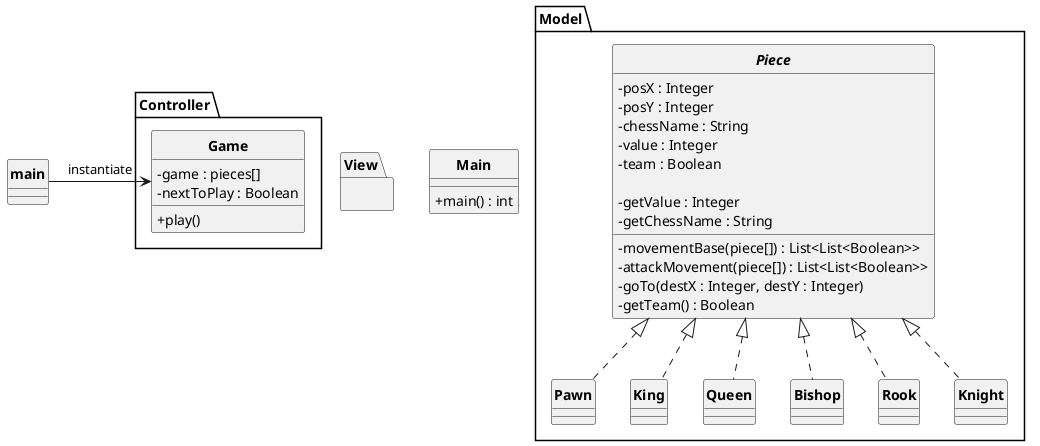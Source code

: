     @startuml

    skinparam style strictuml
    skinparam classAttributeIconSize 0
    skinparam classFontStyle Bold
    hide enum methods

    class Main{
        + main() : int
    }

    package Controller{
        class Game{
            - game : pieces[]
            - nextToPlay : Boolean

            + play()
        }
    }

    package View{

    }



    package Model{

        interface Piece{
            - posX : Integer
            - posY : Integer
            - chessName : String
            - value : Integer
            - team : Boolean

            - movementBase(piece[]) : List<List<Boolean>>
            - attackMovement(piece[]) : List<List<Boolean>>
            - goTo(destX : Integer, destY : Integer)
            - getTeam() : Boolean
            - getValue : Integer
            - getChessName : String
        }

        class Pawn implements Piece{

        }

        class King implements Piece{

        }

        class Queen implements Piece{

        }

        class Bishop implements Piece{

        }

        class Rook implements Piece{

        }

        class Knight implements Piece{

        }

    }

    main -> Game : "instantiate"



    @enduml